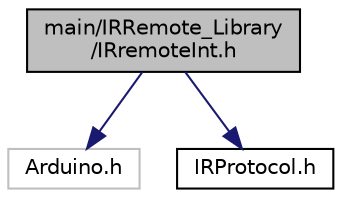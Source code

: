 digraph "main/IRRemote_Library/IRremoteInt.h"
{
 // LATEX_PDF_SIZE
  edge [fontname="Helvetica",fontsize="10",labelfontname="Helvetica",labelfontsize="10"];
  node [fontname="Helvetica",fontsize="10",shape=record];
  Node1 [label="main/IRRemote_Library\l/IRremoteInt.h",height=0.2,width=0.4,color="black", fillcolor="grey75", style="filled", fontcolor="black",tooltip="Contains all declarations required for the interface to IRremote. Could not be named IRremote...."];
  Node1 -> Node2 [color="midnightblue",fontsize="10",style="solid",fontname="Helvetica"];
  Node2 [label="Arduino.h",height=0.2,width=0.4,color="grey75", fillcolor="white", style="filled",tooltip=" "];
  Node1 -> Node3 [color="midnightblue",fontsize="10",style="solid",fontname="Helvetica"];
  Node3 [label="IRProtocol.h",height=0.2,width=0.4,color="black", fillcolor="white", style="filled",URL="$_i_r_protocol_8h.html",tooltip="Common declarations for receiving and sending."];
}
